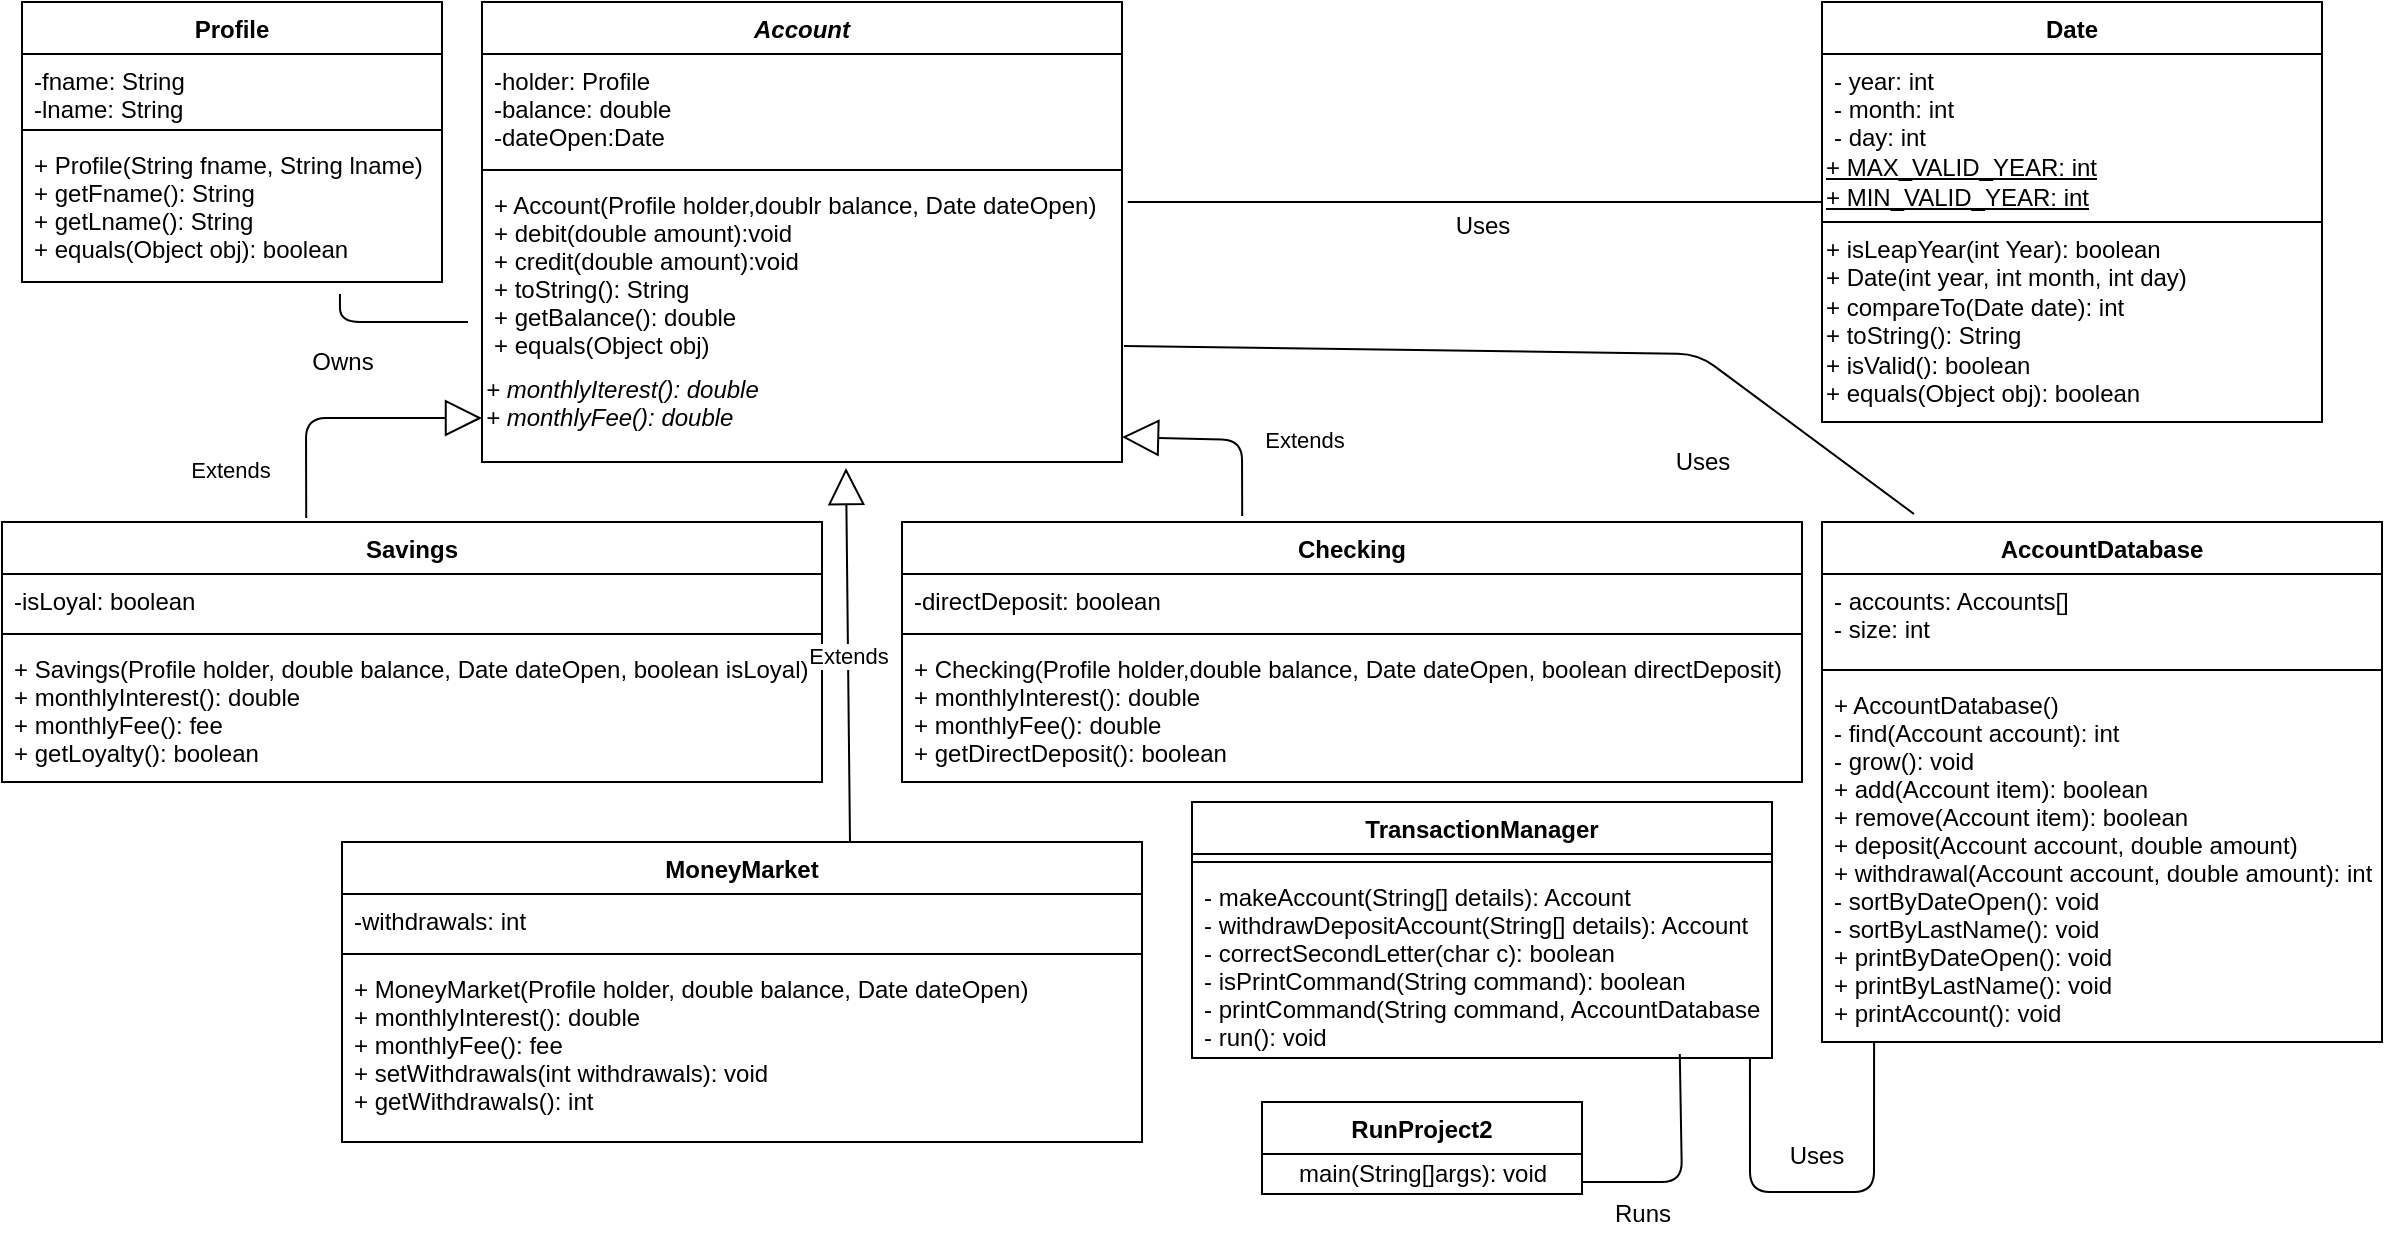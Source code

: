 <mxfile version="13.7.8" type="github">
  <diagram id="HnuSA87M3PJG01zhBdf5" name="Page-1">
    <mxGraphModel dx="1422" dy="762" grid="0" gridSize="10" guides="1" tooltips="1" connect="1" arrows="1" fold="1" page="1" pageScale="1" pageWidth="1600" pageHeight="900" math="0" shadow="0">
      <root>
        <mxCell id="0" />
        <mxCell id="1" parent="0" />
        <mxCell id="8ORKqLpo0yyQ04rci0zG-6" value="Savings" style="swimlane;fontStyle=1;align=center;verticalAlign=top;childLayout=stackLayout;horizontal=1;startSize=26;horizontalStack=0;resizeParent=1;resizeParentMax=0;resizeLast=0;collapsible=1;marginBottom=0;" parent="1" vertex="1">
          <mxGeometry x="10" y="270" width="410" height="130" as="geometry" />
        </mxCell>
        <mxCell id="8ORKqLpo0yyQ04rci0zG-7" value="-isLoyal: boolean" style="text;strokeColor=none;fillColor=none;align=left;verticalAlign=top;spacingLeft=4;spacingRight=4;overflow=hidden;rotatable=0;points=[[0,0.5],[1,0.5]];portConstraint=eastwest;" parent="8ORKqLpo0yyQ04rci0zG-6" vertex="1">
          <mxGeometry y="26" width="410" height="26" as="geometry" />
        </mxCell>
        <mxCell id="8ORKqLpo0yyQ04rci0zG-8" value="" style="line;strokeWidth=1;fillColor=none;align=left;verticalAlign=middle;spacingTop=-1;spacingLeft=3;spacingRight=3;rotatable=0;labelPosition=right;points=[];portConstraint=eastwest;" parent="8ORKqLpo0yyQ04rci0zG-6" vertex="1">
          <mxGeometry y="52" width="410" height="8" as="geometry" />
        </mxCell>
        <mxCell id="8ORKqLpo0yyQ04rci0zG-9" value="+ Savings(Profile holder, double balance, Date dateOpen, boolean isLoyal)&#xa;+ monthlyInterest(): double&#xa;+ monthlyFee(): fee&#xa;+ getLoyalty(): boolean&#xa;" style="text;strokeColor=none;fillColor=none;align=left;verticalAlign=top;spacingLeft=4;spacingRight=4;overflow=hidden;rotatable=0;points=[[0,0.5],[1,0.5]];portConstraint=eastwest;" parent="8ORKqLpo0yyQ04rci0zG-6" vertex="1">
          <mxGeometry y="60" width="410" height="70" as="geometry" />
        </mxCell>
        <mxCell id="8ORKqLpo0yyQ04rci0zG-10" value="Account" style="swimlane;fontStyle=3;align=center;verticalAlign=top;childLayout=stackLayout;horizontal=1;startSize=26;horizontalStack=0;resizeParent=1;resizeParentMax=0;resizeLast=0;collapsible=1;marginBottom=0;" parent="1" vertex="1">
          <mxGeometry x="250" y="10" width="320" height="230" as="geometry" />
        </mxCell>
        <mxCell id="8ORKqLpo0yyQ04rci0zG-11" value="-holder: Profile&#xa;-balance: double&#xa;-dateOpen:Date" style="text;strokeColor=none;fillColor=none;align=left;verticalAlign=top;spacingLeft=4;spacingRight=4;overflow=hidden;rotatable=0;points=[[0,0.5],[1,0.5]];portConstraint=eastwest;" parent="8ORKqLpo0yyQ04rci0zG-10" vertex="1">
          <mxGeometry y="26" width="320" height="54" as="geometry" />
        </mxCell>
        <mxCell id="8ORKqLpo0yyQ04rci0zG-12" value="" style="line;strokeWidth=1;fillColor=none;align=left;verticalAlign=middle;spacingTop=-1;spacingLeft=3;spacingRight=3;rotatable=0;labelPosition=right;points=[];portConstraint=eastwest;" parent="8ORKqLpo0yyQ04rci0zG-10" vertex="1">
          <mxGeometry y="80" width="320" height="8" as="geometry" />
        </mxCell>
        <mxCell id="8ORKqLpo0yyQ04rci0zG-13" value="+ Account(Profile holder,doublr balance, Date dateOpen)&#xa;+ debit(double amount):void&#xa;+ credit(double amount):void&#xa;+ toString(): String&#xa;+ getBalance(): double&#xa;+ equals(Object obj)&#xa;" style="text;strokeColor=none;fillColor=none;align=left;verticalAlign=top;spacingLeft=4;spacingRight=4;overflow=hidden;rotatable=0;points=[[0,0.5],[1,0.5]];portConstraint=eastwest;fontStyle=0;" parent="8ORKqLpo0yyQ04rci0zG-10" vertex="1">
          <mxGeometry y="88" width="320" height="92" as="geometry" />
        </mxCell>
        <mxCell id="dWzIYh2ppegtRuZtaZ3O-7" value="+ monthlyIterest(): double&#xa;+ monthlyFee(): double" style="fillColor=none;strokeColor=none;align=left;labelPosition=center;verticalLabelPosition=middle;verticalAlign=top;fontStyle=2" vertex="1" parent="8ORKqLpo0yyQ04rci0zG-10">
          <mxGeometry y="180" width="320" height="50" as="geometry" />
        </mxCell>
        <mxCell id="8ORKqLpo0yyQ04rci0zG-21" value="Checking" style="swimlane;fontStyle=1;align=center;verticalAlign=top;childLayout=stackLayout;horizontal=1;startSize=26;horizontalStack=0;resizeParent=1;resizeParentMax=0;resizeLast=0;collapsible=1;marginBottom=0;" parent="1" vertex="1">
          <mxGeometry x="460" y="270" width="450" height="130" as="geometry" />
        </mxCell>
        <mxCell id="8ORKqLpo0yyQ04rci0zG-22" value="-directDeposit: boolean" style="text;strokeColor=none;fillColor=none;align=left;verticalAlign=top;spacingLeft=4;spacingRight=4;overflow=hidden;rotatable=0;points=[[0,0.5],[1,0.5]];portConstraint=eastwest;" parent="8ORKqLpo0yyQ04rci0zG-21" vertex="1">
          <mxGeometry y="26" width="450" height="26" as="geometry" />
        </mxCell>
        <mxCell id="8ORKqLpo0yyQ04rci0zG-23" value="" style="line;strokeWidth=1;fillColor=none;align=left;verticalAlign=middle;spacingTop=-1;spacingLeft=3;spacingRight=3;rotatable=0;labelPosition=right;points=[];portConstraint=eastwest;" parent="8ORKqLpo0yyQ04rci0zG-21" vertex="1">
          <mxGeometry y="52" width="450" height="8" as="geometry" />
        </mxCell>
        <mxCell id="8ORKqLpo0yyQ04rci0zG-24" value="+ Checking(Profile holder,double balance, Date dateOpen, boolean directDeposit)&#xa;+ monthlyInterest(): double&#xa;+ monthlyFee(): double&#xa;+ getDirectDeposit(): boolean" style="text;strokeColor=none;fillColor=none;align=left;verticalAlign=top;spacingLeft=4;spacingRight=4;overflow=hidden;rotatable=0;points=[[0,0.5],[1,0.5]];portConstraint=eastwest;" parent="8ORKqLpo0yyQ04rci0zG-21" vertex="1">
          <mxGeometry y="60" width="450" height="70" as="geometry" />
        </mxCell>
        <mxCell id="8ORKqLpo0yyQ04rci0zG-17" value="MoneyMarket" style="swimlane;fontStyle=1;align=center;verticalAlign=top;childLayout=stackLayout;horizontal=1;startSize=26;horizontalStack=0;resizeParent=1;resizeParentMax=0;resizeLast=0;collapsible=1;marginBottom=0;" parent="1" vertex="1">
          <mxGeometry x="180" y="430" width="400" height="150" as="geometry" />
        </mxCell>
        <mxCell id="8ORKqLpo0yyQ04rci0zG-18" value="-withdrawals: int" style="text;strokeColor=none;fillColor=none;align=left;verticalAlign=top;spacingLeft=4;spacingRight=4;overflow=hidden;rotatable=0;points=[[0,0.5],[1,0.5]];portConstraint=eastwest;" parent="8ORKqLpo0yyQ04rci0zG-17" vertex="1">
          <mxGeometry y="26" width="400" height="26" as="geometry" />
        </mxCell>
        <mxCell id="8ORKqLpo0yyQ04rci0zG-19" value="" style="line;strokeWidth=1;fillColor=none;align=left;verticalAlign=middle;spacingTop=-1;spacingLeft=3;spacingRight=3;rotatable=0;labelPosition=right;points=[];portConstraint=eastwest;" parent="8ORKqLpo0yyQ04rci0zG-17" vertex="1">
          <mxGeometry y="52" width="400" height="8" as="geometry" />
        </mxCell>
        <mxCell id="8ORKqLpo0yyQ04rci0zG-20" value="+ MoneyMarket(Profile holder, double balance, Date dateOpen)&#xa;+ monthlyInterest(): double&#xa;+ monthlyFee(): fee&#xa;+ setWithdrawals(int withdrawals): void&#xa;+ getWithdrawals(): int" style="text;strokeColor=none;fillColor=none;align=left;verticalAlign=top;spacingLeft=4;spacingRight=4;overflow=hidden;rotatable=0;points=[[0,0.5],[1,0.5]];portConstraint=eastwest;" parent="8ORKqLpo0yyQ04rci0zG-17" vertex="1">
          <mxGeometry y="60" width="400" height="90" as="geometry" />
        </mxCell>
        <mxCell id="QNcrNwa_ISNfp8zShLj_-3" value="Extends" style="endArrow=block;endSize=16;endFill=0;html=1;exitX=0.371;exitY=-0.015;exitDx=0;exitDy=0;exitPerimeter=0;" parent="1" source="8ORKqLpo0yyQ04rci0zG-6" edge="1">
          <mxGeometry x="-0.655" y="39" width="160" relative="1" as="geometry">
            <mxPoint x="140" y="260" as="sourcePoint" />
            <mxPoint x="250" y="218" as="targetPoint" />
            <Array as="points">
              <mxPoint x="162" y="218" />
            </Array>
            <mxPoint x="1" as="offset" />
          </mxGeometry>
        </mxCell>
        <mxCell id="QNcrNwa_ISNfp8zShLj_-7" value="Extends" style="endArrow=block;endSize=16;endFill=0;html=1;exitX=0.378;exitY=-0.023;exitDx=0;exitDy=0;exitPerimeter=0;entryX=1;entryY=0.75;entryDx=0;entryDy=0;" parent="1" source="8ORKqLpo0yyQ04rci0zG-21" target="dWzIYh2ppegtRuZtaZ3O-7" edge="1">
          <mxGeometry x="-0.227" y="-30" width="160" relative="1" as="geometry">
            <mxPoint x="670" y="220" as="sourcePoint" />
            <mxPoint x="830" y="220" as="targetPoint" />
            <Array as="points">
              <mxPoint x="630" y="229" />
            </Array>
            <mxPoint x="30" y="30" as="offset" />
          </mxGeometry>
        </mxCell>
        <mxCell id="QNcrNwa_ISNfp8zShLj_-8" value="Extends" style="endArrow=block;endSize=16;endFill=0;html=1;exitX=0.635;exitY=0;exitDx=0;exitDy=0;exitPerimeter=0;" parent="1" source="8ORKqLpo0yyQ04rci0zG-17" edge="1">
          <mxGeometry width="160" relative="1" as="geometry">
            <mxPoint x="434" y="370" as="sourcePoint" />
            <mxPoint x="432" y="243" as="targetPoint" />
            <Array as="points" />
          </mxGeometry>
        </mxCell>
        <mxCell id="dWzIYh2ppegtRuZtaZ3O-10" value="Date" style="swimlane;fontStyle=1;align=center;verticalAlign=top;childLayout=stackLayout;horizontal=1;startSize=26;horizontalStack=0;resizeParent=1;resizeParentMax=0;resizeLast=0;collapsible=1;marginBottom=0;fillColor=none;gradientColor=none;fontColor=#000000;html=0;" vertex="1" parent="1">
          <mxGeometry x="920" y="10" width="250" height="210" as="geometry" />
        </mxCell>
        <mxCell id="dWzIYh2ppegtRuZtaZ3O-11" value="- year: int&#xa;- month: int&#xa;- day: int" style="text;strokeColor=none;fillColor=none;align=left;verticalAlign=top;spacingLeft=4;spacingRight=4;overflow=hidden;rotatable=0;points=[[0,0.5],[1,0.5]];portConstraint=eastwest;fontStyle=0" vertex="1" parent="dWzIYh2ppegtRuZtaZ3O-10">
          <mxGeometry y="26" width="250" height="84" as="geometry" />
        </mxCell>
        <mxCell id="dWzIYh2ppegtRuZtaZ3O-15" value="+ isLeapYear(int Year): boolean&lt;br&gt;+ Date(int year, int month, int day)&lt;br&gt;+ compareTo(Date date): int&lt;br&gt;+ toString(): String&lt;br&gt;+ isValid(): boolean&lt;br&gt;+ equals(Object obj): boolean&lt;br&gt;" style="whiteSpace=wrap;html=1;strokeColor=#000000;fillColor=none;gradientColor=none;fontColor=#000000;align=left;verticalAlign=top;" vertex="1" parent="dWzIYh2ppegtRuZtaZ3O-10">
          <mxGeometry y="110" width="250" height="100" as="geometry" />
        </mxCell>
        <mxCell id="dWzIYh2ppegtRuZtaZ3O-14" value="&lt;u&gt;+ MAX_VALID_YEAR: int&lt;/u&gt;&lt;br&gt;&lt;u&gt;+ MIN_VALID_YEAR: int&lt;/u&gt;" style="whiteSpace=wrap;html=1;fillColor=none;gradientColor=none;fontColor=#000000;align=left;strokeColor=none;" vertex="1" parent="1">
          <mxGeometry x="920" y="90" width="160" height="20" as="geometry" />
        </mxCell>
        <mxCell id="dWzIYh2ppegtRuZtaZ3O-16" value="" style="endArrow=none;html=1;fontColor=#000000;align=left;entryX=0;entryY=1;entryDx=0;entryDy=0;exitX=1.009;exitY=0.13;exitDx=0;exitDy=0;exitPerimeter=0;" edge="1" parent="1" source="8ORKqLpo0yyQ04rci0zG-13" target="dWzIYh2ppegtRuZtaZ3O-14">
          <mxGeometry width="50" height="50" relative="1" as="geometry">
            <mxPoint x="700" y="290" as="sourcePoint" />
            <mxPoint x="750" y="240" as="targetPoint" />
            <Array as="points" />
          </mxGeometry>
        </mxCell>
        <mxCell id="dWzIYh2ppegtRuZtaZ3O-17" value="Uses" style="text;html=1;resizable=0;autosize=1;align=center;verticalAlign=middle;points=[];fillColor=none;strokeColor=none;rounded=0;fontColor=#000000;" vertex="1" parent="1">
          <mxGeometry x="730" y="112" width="40" height="20" as="geometry" />
        </mxCell>
        <mxCell id="dWzIYh2ppegtRuZtaZ3O-25" value="Uses" style="text;html=1;resizable=0;autosize=1;align=center;verticalAlign=middle;points=[];fillColor=none;strokeColor=none;rounded=0;fontColor=#000000;" vertex="1" parent="1">
          <mxGeometry x="840" y="230" width="40" height="20" as="geometry" />
        </mxCell>
        <mxCell id="dWzIYh2ppegtRuZtaZ3O-2" value="Profile" style="swimlane;fontStyle=1;align=center;verticalAlign=top;childLayout=stackLayout;horizontal=1;startSize=26;horizontalStack=0;resizeParent=1;resizeParentMax=0;resizeLast=0;collapsible=1;marginBottom=0;" vertex="1" parent="1">
          <mxGeometry x="20" y="10" width="210" height="140" as="geometry" />
        </mxCell>
        <mxCell id="dWzIYh2ppegtRuZtaZ3O-3" value="-fname: String&#xa;-lname: String" style="text;strokeColor=none;fillColor=none;align=left;verticalAlign=top;spacingLeft=4;spacingRight=4;overflow=hidden;rotatable=0;points=[[0,0.5],[1,0.5]];portConstraint=eastwest;" vertex="1" parent="dWzIYh2ppegtRuZtaZ3O-2">
          <mxGeometry y="26" width="210" height="34" as="geometry" />
        </mxCell>
        <mxCell id="dWzIYh2ppegtRuZtaZ3O-4" value="" style="line;strokeWidth=1;fillColor=none;align=left;verticalAlign=middle;spacingTop=-1;spacingLeft=3;spacingRight=3;rotatable=0;labelPosition=right;points=[];portConstraint=eastwest;" vertex="1" parent="dWzIYh2ppegtRuZtaZ3O-2">
          <mxGeometry y="60" width="210" height="8" as="geometry" />
        </mxCell>
        <mxCell id="dWzIYh2ppegtRuZtaZ3O-5" value="+ Profile(String fname, String lname)&#xa;+ getFname(): String&#xa;+ getLname(): String&#xa;+ equals(Object obj): boolean&#xa;" style="text;strokeColor=none;fillColor=none;align=left;verticalAlign=top;spacingLeft=4;spacingRight=4;overflow=hidden;rotatable=0;points=[[0,0.5],[1,0.5]];portConstraint=eastwest;" vertex="1" parent="dWzIYh2ppegtRuZtaZ3O-2">
          <mxGeometry y="68" width="210" height="72" as="geometry" />
        </mxCell>
        <mxCell id="dWzIYh2ppegtRuZtaZ3O-31" value="" style="endArrow=none;html=1;fontColor=#000000;align=left;entryX=-0.022;entryY=0.783;entryDx=0;entryDy=0;exitX=0.757;exitY=1.083;exitDx=0;exitDy=0;exitPerimeter=0;entryPerimeter=0;" edge="1" parent="1" source="dWzIYh2ppegtRuZtaZ3O-5" target="8ORKqLpo0yyQ04rci0zG-13">
          <mxGeometry width="50" height="50" relative="1" as="geometry">
            <mxPoint x="158.99" y="172" as="sourcePoint" />
            <mxPoint x="600" y="350" as="targetPoint" />
            <Array as="points">
              <mxPoint x="179" y="170" />
            </Array>
          </mxGeometry>
        </mxCell>
        <mxCell id="dWzIYh2ppegtRuZtaZ3O-33" value="Owns" style="text;html=1;resizable=0;autosize=1;align=center;verticalAlign=middle;points=[];fillColor=none;strokeColor=none;rounded=0;fontColor=#000000;" vertex="1" parent="1">
          <mxGeometry x="155" y="180" width="50" height="20" as="geometry" />
        </mxCell>
        <mxCell id="dWzIYh2ppegtRuZtaZ3O-35" value="Uses" style="text;html=1;resizable=0;autosize=1;align=center;verticalAlign=middle;points=[];fillColor=none;strokeColor=none;rounded=0;fontColor=#000000;" vertex="1" parent="1">
          <mxGeometry x="897" y="577" width="40" height="20" as="geometry" />
        </mxCell>
        <mxCell id="dWzIYh2ppegtRuZtaZ3O-27" value="TransactionManager" style="swimlane;fontStyle=1;align=center;verticalAlign=top;childLayout=stackLayout;horizontal=1;startSize=26;horizontalStack=0;resizeParent=1;resizeParentMax=0;resizeLast=0;collapsible=1;marginBottom=0;strokeColor=#000000;fillColor=none;gradientColor=none;fontColor=#000000;html=0;" vertex="1" parent="1">
          <mxGeometry x="605" y="410" width="290" height="128" as="geometry" />
        </mxCell>
        <mxCell id="dWzIYh2ppegtRuZtaZ3O-29" value="" style="line;strokeWidth=1;fillColor=none;align=left;verticalAlign=middle;spacingTop=-1;spacingLeft=3;spacingRight=3;rotatable=0;labelPosition=right;points=[];portConstraint=eastwest;" vertex="1" parent="dWzIYh2ppegtRuZtaZ3O-27">
          <mxGeometry y="26" width="290" height="8" as="geometry" />
        </mxCell>
        <mxCell id="dWzIYh2ppegtRuZtaZ3O-28" value="- makeAccount(String[] details): Account&#xa;- withdrawDepositAccount(String[] details): Account&#xa;- correctSecondLetter(char c): boolean&#xa;- isPrintCommand(String command): boolean&#xa;- printCommand(String command, AccountDatabase accounts): void&#xa;- run(): void " style="text;strokeColor=none;fillColor=none;align=left;verticalAlign=top;spacingLeft=4;spacingRight=4;overflow=hidden;rotatable=0;points=[[0,0.5],[1,0.5]];portConstraint=eastwest;" vertex="1" parent="dWzIYh2ppegtRuZtaZ3O-27">
          <mxGeometry y="34" width="290" height="94" as="geometry" />
        </mxCell>
        <mxCell id="dWzIYh2ppegtRuZtaZ3O-20" value="AccountDatabase" style="swimlane;fontStyle=1;align=center;verticalAlign=top;childLayout=stackLayout;horizontal=1;startSize=26;horizontalStack=0;resizeParent=1;resizeParentMax=0;resizeLast=0;collapsible=1;marginBottom=0;strokeColor=#000000;fillColor=none;gradientColor=none;fontColor=#000000;html=0;" vertex="1" parent="1">
          <mxGeometry x="920" y="270" width="280" height="260" as="geometry" />
        </mxCell>
        <mxCell id="dWzIYh2ppegtRuZtaZ3O-21" value="- accounts: Accounts[]&#xa;- size: int" style="text;strokeColor=none;fillColor=none;align=left;verticalAlign=top;spacingLeft=4;spacingRight=4;overflow=hidden;rotatable=0;points=[[0,0.5],[1,0.5]];portConstraint=eastwest;" vertex="1" parent="dWzIYh2ppegtRuZtaZ3O-20">
          <mxGeometry y="26" width="280" height="44" as="geometry" />
        </mxCell>
        <mxCell id="dWzIYh2ppegtRuZtaZ3O-22" value="" style="line;strokeWidth=1;fillColor=none;align=left;verticalAlign=middle;spacingTop=-1;spacingLeft=3;spacingRight=3;rotatable=0;labelPosition=right;points=[];portConstraint=eastwest;" vertex="1" parent="dWzIYh2ppegtRuZtaZ3O-20">
          <mxGeometry y="70" width="280" height="8" as="geometry" />
        </mxCell>
        <mxCell id="dWzIYh2ppegtRuZtaZ3O-23" value="+ AccountDatabase()&#xa;- find(Account account): int&#xa;- grow(): void&#xa;+ add(Account item): boolean&#xa;+ remove(Account item): boolean&#xa;+ deposit(Account account, double amount)&#xa;+ withdrawal(Account account, double amount): int&#xa;- sortByDateOpen(): void&#xa;- sortByLastName(): void&#xa;+ printByDateOpen(): void&#xa;+ printByLastName(): void&#xa;+ printAccount(): void" style="text;strokeColor=none;fillColor=none;align=left;verticalAlign=top;spacingLeft=4;spacingRight=4;overflow=hidden;rotatable=0;points=[[0,0.5],[1,0.5]];portConstraint=eastwest;" vertex="1" parent="dWzIYh2ppegtRuZtaZ3O-20">
          <mxGeometry y="78" width="280" height="182" as="geometry" />
        </mxCell>
        <mxCell id="dWzIYh2ppegtRuZtaZ3O-36" value="RunProject2" style="swimlane;fontStyle=1;align=center;verticalAlign=top;childLayout=stackLayout;horizontal=1;startSize=26;horizontalStack=0;resizeParent=1;resizeParentMax=0;resizeLast=0;collapsible=1;marginBottom=0;strokeColor=#000000;fillColor=none;gradientColor=none;fontColor=#000000;html=0;" vertex="1" parent="1">
          <mxGeometry x="640" y="560" width="160" height="46" as="geometry" />
        </mxCell>
        <mxCell id="dWzIYh2ppegtRuZtaZ3O-40" value="main(String[]args): void" style="text;html=1;align=center;verticalAlign=middle;resizable=0;points=[];autosize=1;fontColor=#000000;" vertex="1" parent="dWzIYh2ppegtRuZtaZ3O-36">
          <mxGeometry y="26" width="160" height="20" as="geometry" />
        </mxCell>
        <mxCell id="dWzIYh2ppegtRuZtaZ3O-41" value="" style="endArrow=none;html=1;fontColor=#000000;align=left;entryX=0.841;entryY=0.979;entryDx=0;entryDy=0;entryPerimeter=0;" edge="1" parent="1" target="dWzIYh2ppegtRuZtaZ3O-28">
          <mxGeometry width="50" height="50" relative="1" as="geometry">
            <mxPoint x="800" y="600" as="sourcePoint" />
            <mxPoint x="850" y="550" as="targetPoint" />
            <Array as="points">
              <mxPoint x="850" y="600" />
            </Array>
          </mxGeometry>
        </mxCell>
        <mxCell id="dWzIYh2ppegtRuZtaZ3O-42" value="Runs" style="text;html=1;resizable=0;autosize=1;align=center;verticalAlign=middle;points=[];fillColor=none;strokeColor=none;rounded=0;fontColor=#000000;" vertex="1" parent="1">
          <mxGeometry x="810" y="606" width="40" height="20" as="geometry" />
        </mxCell>
        <mxCell id="dWzIYh2ppegtRuZtaZ3O-24" value="" style="endArrow=none;html=1;fontColor=#000000;align=left;exitX=1.003;exitY=0.913;exitDx=0;exitDy=0;exitPerimeter=0;" edge="1" parent="1" source="8ORKqLpo0yyQ04rci0zG-13">
          <mxGeometry width="50" height="50" relative="1" as="geometry">
            <mxPoint x="617" y="186" as="sourcePoint" />
            <mxPoint x="966" y="266" as="targetPoint" />
            <Array as="points">
              <mxPoint x="858" y="186" />
            </Array>
          </mxGeometry>
        </mxCell>
        <mxCell id="dWzIYh2ppegtRuZtaZ3O-34" value="" style="endArrow=none;html=1;fontColor=#000000;align=left;exitX=0.093;exitY=1;exitDx=0;exitDy=0;exitPerimeter=0;entryX=0.962;entryY=1;entryDx=0;entryDy=0;entryPerimeter=0;" edge="1" parent="1" source="dWzIYh2ppegtRuZtaZ3O-23" target="dWzIYh2ppegtRuZtaZ3O-28">
          <mxGeometry width="50" height="50" relative="1" as="geometry">
            <mxPoint x="900" y="519" as="sourcePoint" />
            <mxPoint x="888" y="572" as="targetPoint" />
            <Array as="points">
              <mxPoint x="946" y="605" />
              <mxPoint x="884" y="605" />
            </Array>
          </mxGeometry>
        </mxCell>
      </root>
    </mxGraphModel>
  </diagram>
</mxfile>

